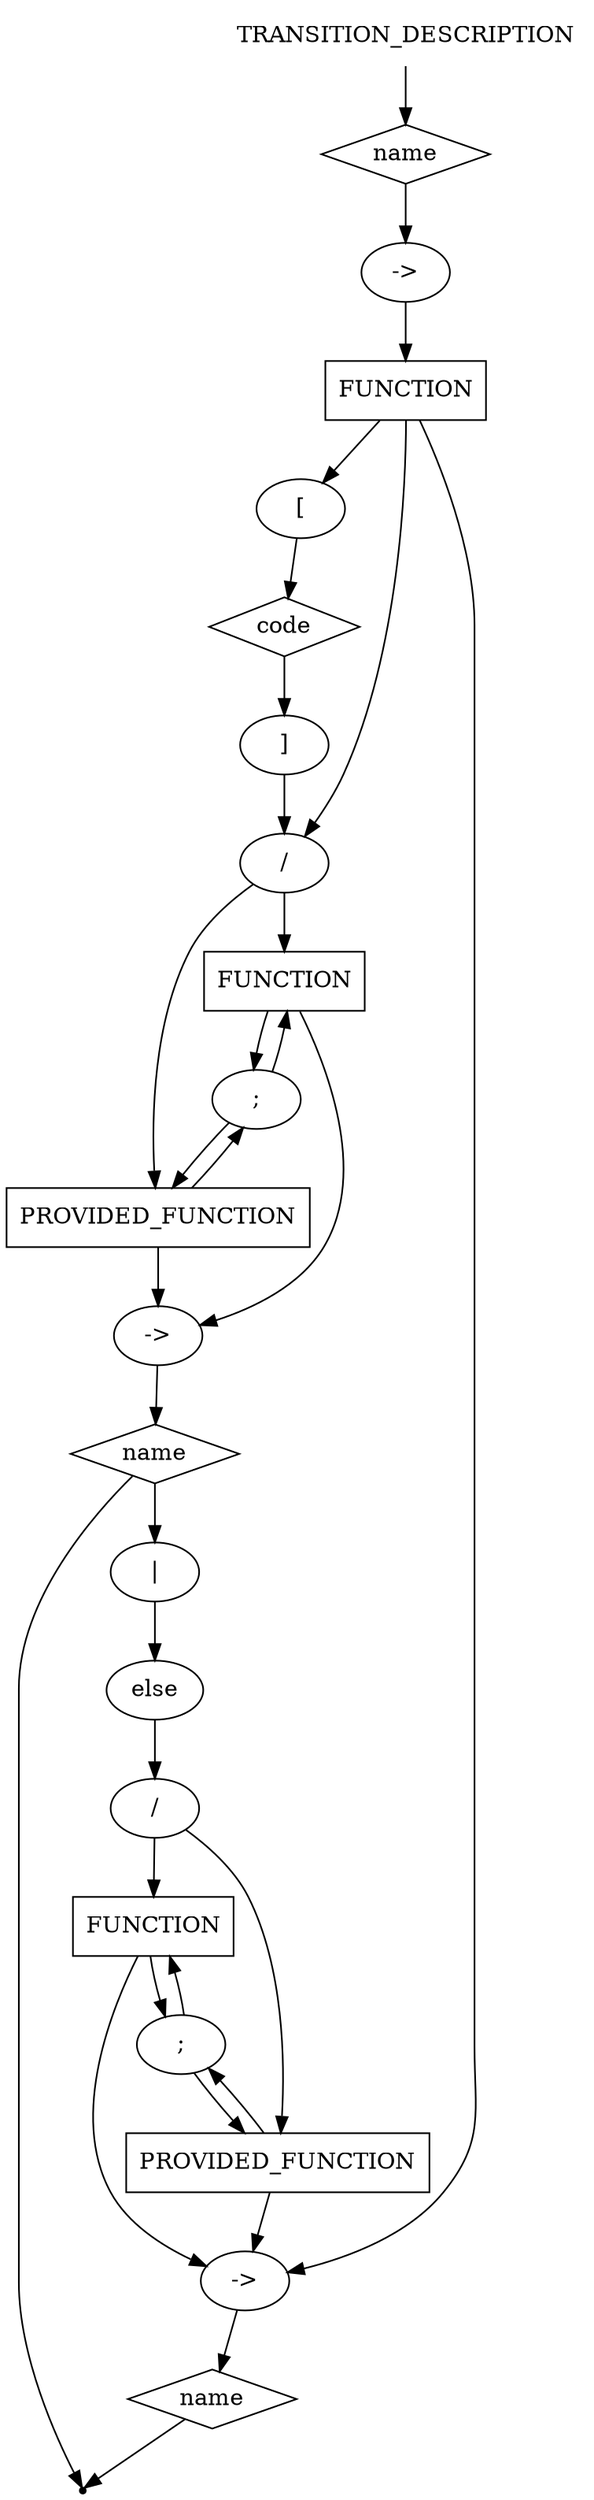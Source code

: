 digraph TRANSITION_DESCRIPTION {
start [label=TRANSITION_DESCRIPTION shape=plaintext]
A [label=name shape=diamond]
B [label="->" shape=oval]
C [label=FUNCTION shape=box]

D [label="[" shape=oval]
E [label=code shape=diamond]
F [label="]" shape=oval]

G [label="/" shape=oval]
H  [label=FUNCTION shape=box]
J [label=PROVIDED_FUNCTION shape=box]
U [label =";" shape=oval]

K [label="->" shape=oval]
L [label=name shape=diamond]

P [label="|" shape=oval]
M [label="else" shape=oval]
N [label="/" shape=oval]
T [label=FUNCTION shape=box]
R [label=PROVIDED_FUNCTION shape=box]
W [label =";" shape=oval]

S [label="->" shape=oval]
Q [label=name shape=diamond]

end [label="" shape=point]

start -> A
A -> B
B -> C

C -> G
C -> D

C -> S

D -> E 
E -> F 
F -> G

G -> H
G -> J

H -> K
J -> K
H -> U
J -> U
U -> H
U -> J


K -> L
L -> end

L -> P 
P -> M
M -> N

N -> T 
N -> R

T -> S 
T -> W 

R -> S
R -> W

W -> R
W -> T
S -> Q

Q -> end

}
